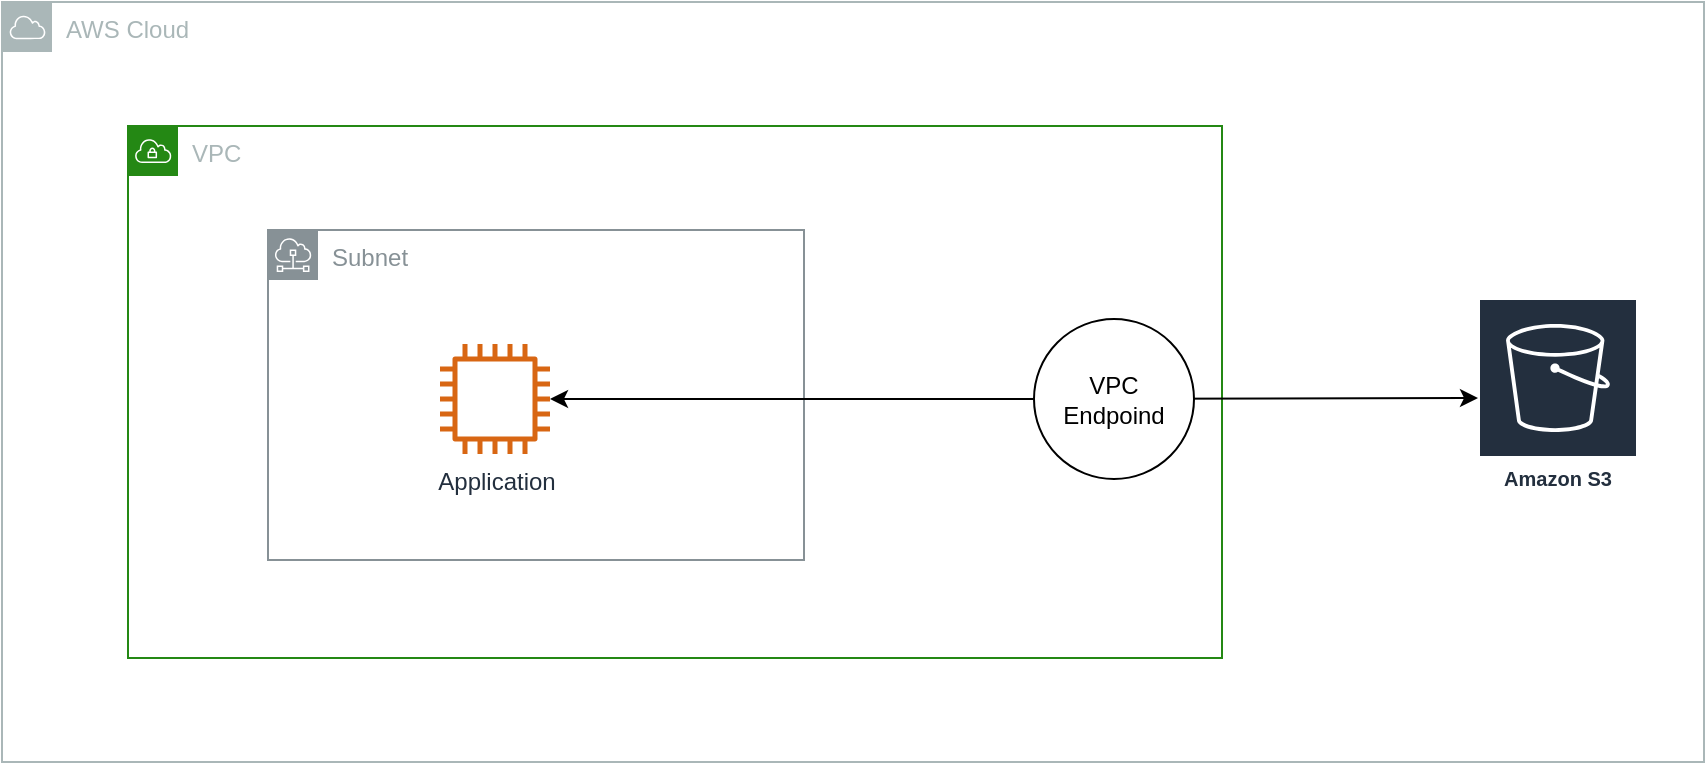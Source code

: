 <mxfile version="14.9.3" type="device"><diagram id="sfXhFaaJX2SFH-MCESEh" name="Page-1"><mxGraphModel dx="1186" dy="589" grid="0" gridSize="10" guides="1" tooltips="1" connect="1" arrows="1" fold="1" page="0" pageScale="1" pageWidth="827" pageHeight="1169" math="0" shadow="0"><root><mxCell id="0"/><mxCell id="1" parent="0"/><mxCell id="GiAeR-pFTJD4ugVKh9Vm-3" value="AWS Cloud" style="outlineConnect=0;gradientColor=none;html=1;whiteSpace=wrap;fontSize=12;fontStyle=0;shape=mxgraph.aws4.group;grIcon=mxgraph.aws4.group_aws_cloud;strokeColor=#AAB7B8;fillColor=none;verticalAlign=top;align=left;spacingLeft=30;fontColor=#AAB7B8;dashed=0;" vertex="1" parent="1"><mxGeometry x="81" y="76" width="851" height="380" as="geometry"/></mxCell><mxCell id="GiAeR-pFTJD4ugVKh9Vm-4" value="VPC" style="points=[[0,0],[0.25,0],[0.5,0],[0.75,0],[1,0],[1,0.25],[1,0.5],[1,0.75],[1,1],[0.75,1],[0.5,1],[0.25,1],[0,1],[0,0.75],[0,0.5],[0,0.25]];outlineConnect=0;gradientColor=none;html=1;whiteSpace=wrap;fontSize=12;fontStyle=0;shape=mxgraph.aws4.group;grIcon=mxgraph.aws4.group_vpc;strokeColor=#248814;fillColor=none;verticalAlign=top;align=left;spacingLeft=30;fontColor=#AAB7B8;dashed=0;" vertex="1" parent="1"><mxGeometry x="144" y="138" width="547" height="266" as="geometry"/></mxCell><mxCell id="GiAeR-pFTJD4ugVKh9Vm-5" value="Subnet" style="outlineConnect=0;gradientColor=none;html=1;whiteSpace=wrap;fontSize=12;fontStyle=0;shape=mxgraph.aws4.group;grIcon=mxgraph.aws4.group_subnet;strokeColor=#879196;fillColor=none;verticalAlign=top;align=left;spacingLeft=30;fontColor=#879196;dashed=0;" vertex="1" parent="1"><mxGeometry x="214" y="190" width="268" height="165" as="geometry"/></mxCell><mxCell id="GiAeR-pFTJD4ugVKh9Vm-6" value="Amazon S3" style="outlineConnect=0;fontColor=#232F3E;gradientColor=none;strokeColor=#ffffff;fillColor=#232F3E;dashed=0;verticalLabelPosition=middle;verticalAlign=bottom;align=center;html=1;whiteSpace=wrap;fontSize=10;fontStyle=1;spacing=3;shape=mxgraph.aws4.productIcon;prIcon=mxgraph.aws4.s3;" vertex="1" parent="1"><mxGeometry x="819" y="224" width="80" height="100" as="geometry"/></mxCell><mxCell id="GiAeR-pFTJD4ugVKh9Vm-13" style="edgeStyle=orthogonalEdgeStyle;rounded=0;orthogonalLoop=1;jettySize=auto;html=1;startArrow=classic;startFill=1;endArrow=classic;endFill=1;" edge="1" parent="1" source="GiAeR-pFTJD4ugVKh9Vm-7" target="GiAeR-pFTJD4ugVKh9Vm-6"><mxGeometry relative="1" as="geometry"/></mxCell><mxCell id="GiAeR-pFTJD4ugVKh9Vm-7" value="Application" style="outlineConnect=0;fontColor=#232F3E;gradientColor=none;fillColor=#D86613;strokeColor=none;dashed=0;verticalLabelPosition=bottom;verticalAlign=top;align=center;html=1;fontSize=12;fontStyle=0;aspect=fixed;pointerEvents=1;shape=mxgraph.aws4.instance2;" vertex="1" parent="1"><mxGeometry x="300" y="247" width="55" height="55" as="geometry"/></mxCell><mxCell id="GiAeR-pFTJD4ugVKh9Vm-14" value="VPC&lt;br&gt;Endpoind" style="ellipse;whiteSpace=wrap;html=1;aspect=fixed;" vertex="1" parent="1"><mxGeometry x="597" y="234.5" width="80" height="80" as="geometry"/></mxCell></root></mxGraphModel></diagram></mxfile>